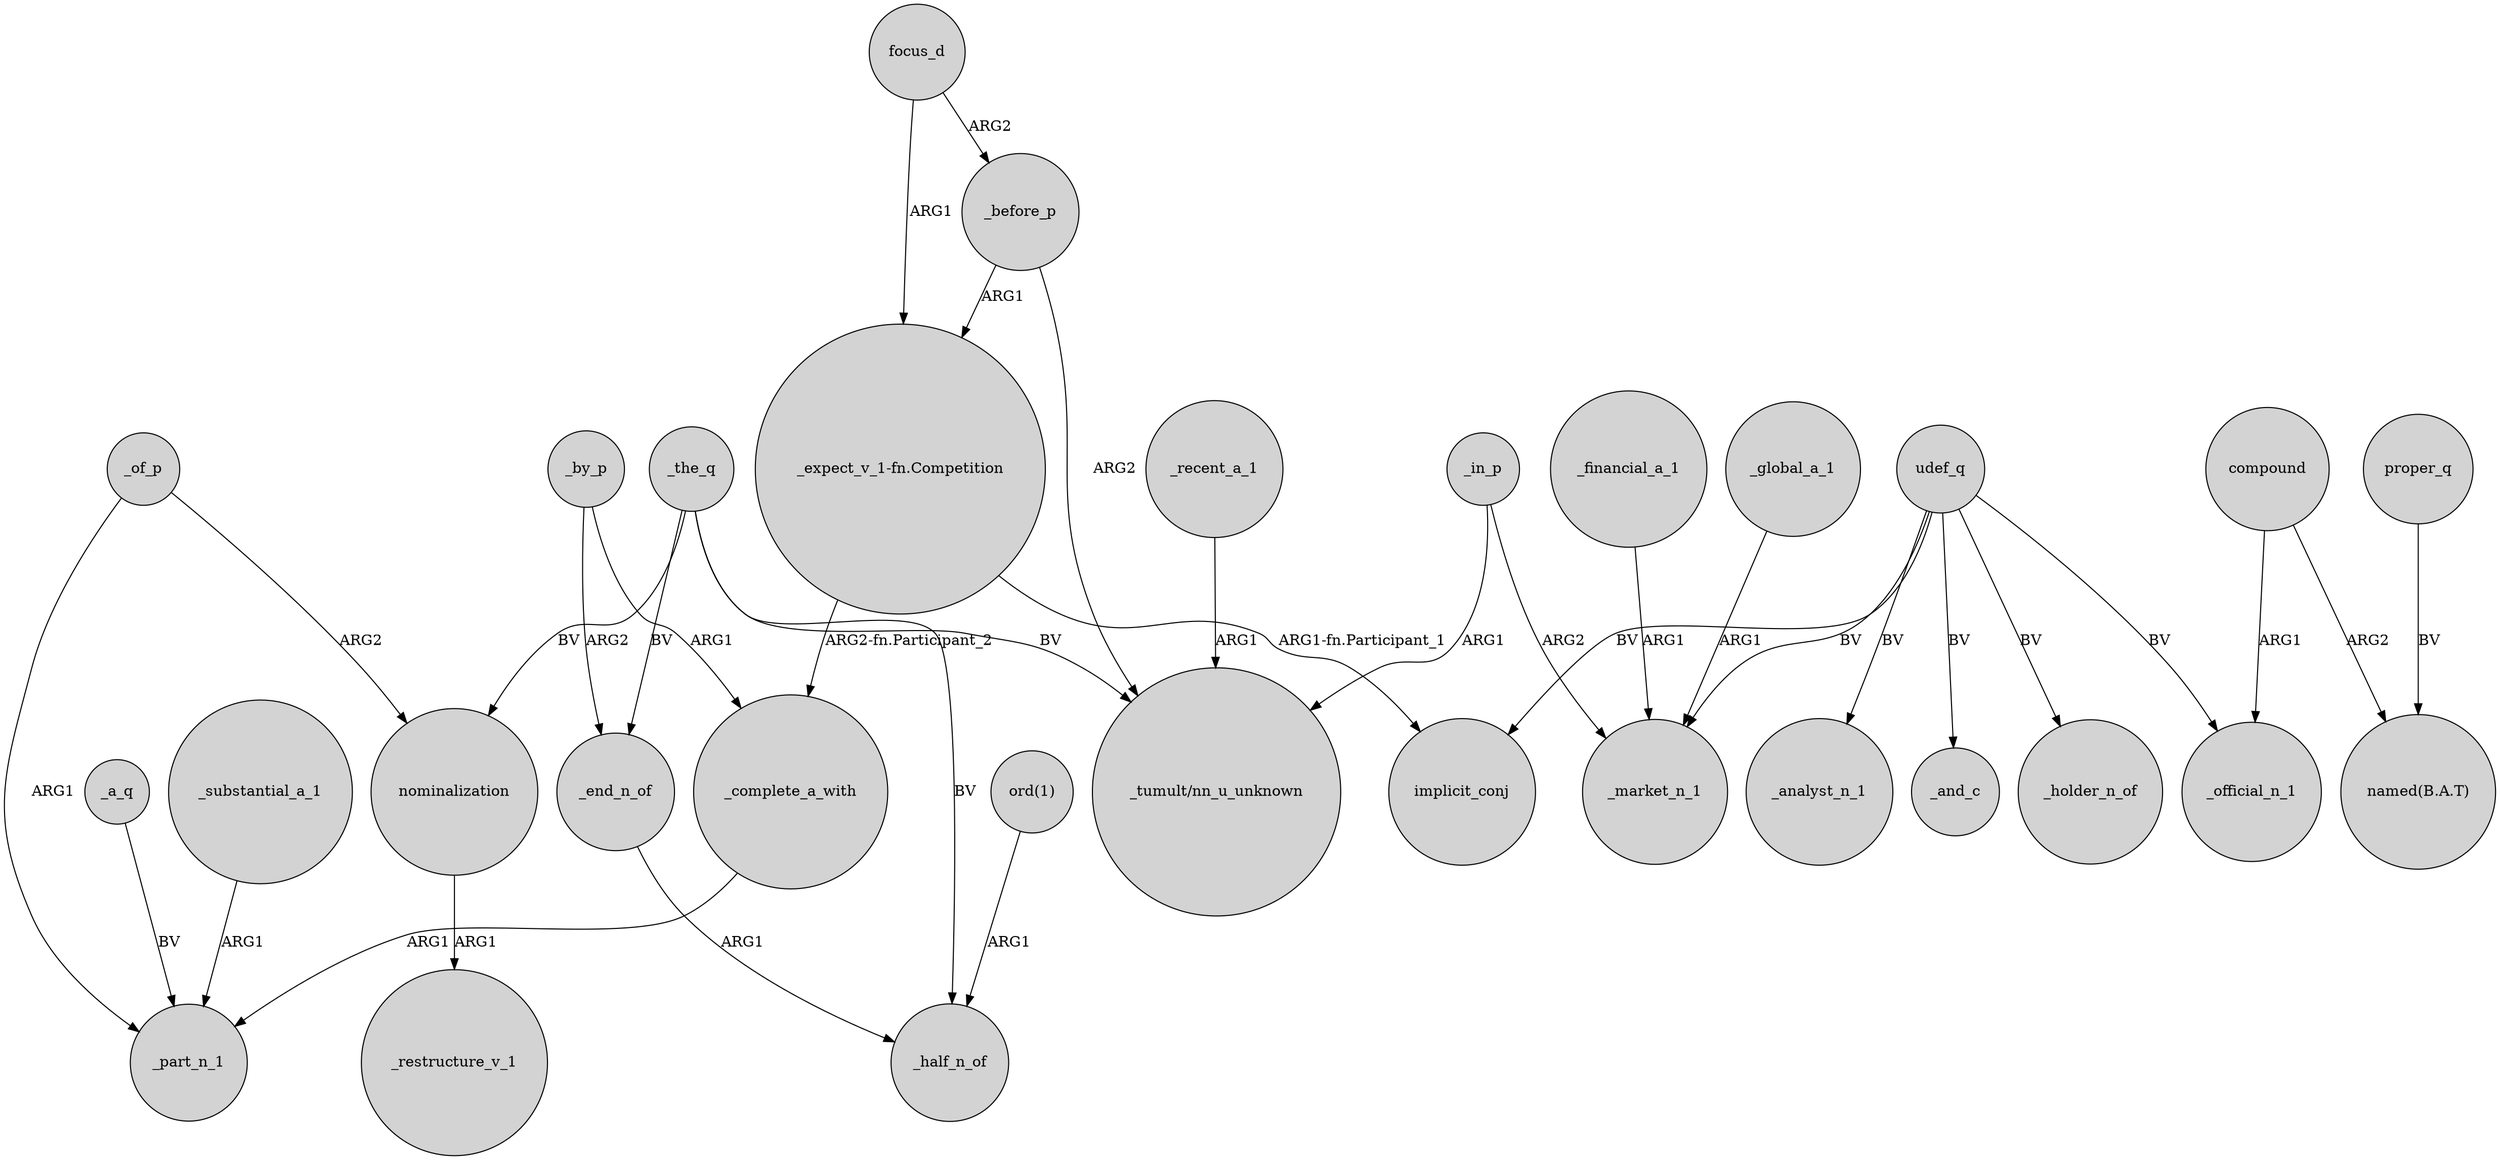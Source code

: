 digraph {
	node [shape=circle style=filled]
	"_expect_v_1-fn.Competition" -> _complete_a_with [label="ARG2-fn.Participant_2"]
	_the_q -> nominalization [label=BV]
	udef_q -> _market_n_1 [label=BV]
	udef_q -> _analyst_n_1 [label=BV]
	_a_q -> _part_n_1 [label=BV]
	focus_d -> _before_p [label=ARG2]
	_financial_a_1 -> _market_n_1 [label=ARG1]
	_by_p -> _complete_a_with [label=ARG1]
	_the_q -> "_tumult/nn_u_unknown" [label=BV]
	udef_q -> _and_c [label=BV]
	_recent_a_1 -> "_tumult/nn_u_unknown" [label=ARG1]
	_before_p -> "_expect_v_1-fn.Competition" [label=ARG1]
	_of_p -> nominalization [label=ARG2]
	"_expect_v_1-fn.Competition" -> implicit_conj [label="ARG1-fn.Participant_1"]
	_in_p -> _market_n_1 [label=ARG2]
	nominalization -> _restructure_v_1 [label=ARG1]
	compound -> "named(B.A.T)" [label=ARG2]
	udef_q -> _holder_n_of [label=BV]
	_in_p -> "_tumult/nn_u_unknown" [label=ARG1]
	"ord(1)" -> _half_n_of [label=ARG1]
	_global_a_1 -> _market_n_1 [label=ARG1]
	_end_n_of -> _half_n_of [label=ARG1]
	focus_d -> "_expect_v_1-fn.Competition" [label=ARG1]
	compound -> _official_n_1 [label=ARG1]
	_substantial_a_1 -> _part_n_1 [label=ARG1]
	_the_q -> _half_n_of [label=BV]
	_before_p -> "_tumult/nn_u_unknown" [label=ARG2]
	udef_q -> _official_n_1 [label=BV]
	_by_p -> _end_n_of [label=ARG2]
	udef_q -> implicit_conj [label=BV]
	proper_q -> "named(B.A.T)" [label=BV]
	_the_q -> _end_n_of [label=BV]
	_of_p -> _part_n_1 [label=ARG1]
	_complete_a_with -> _part_n_1 [label=ARG1]
}
